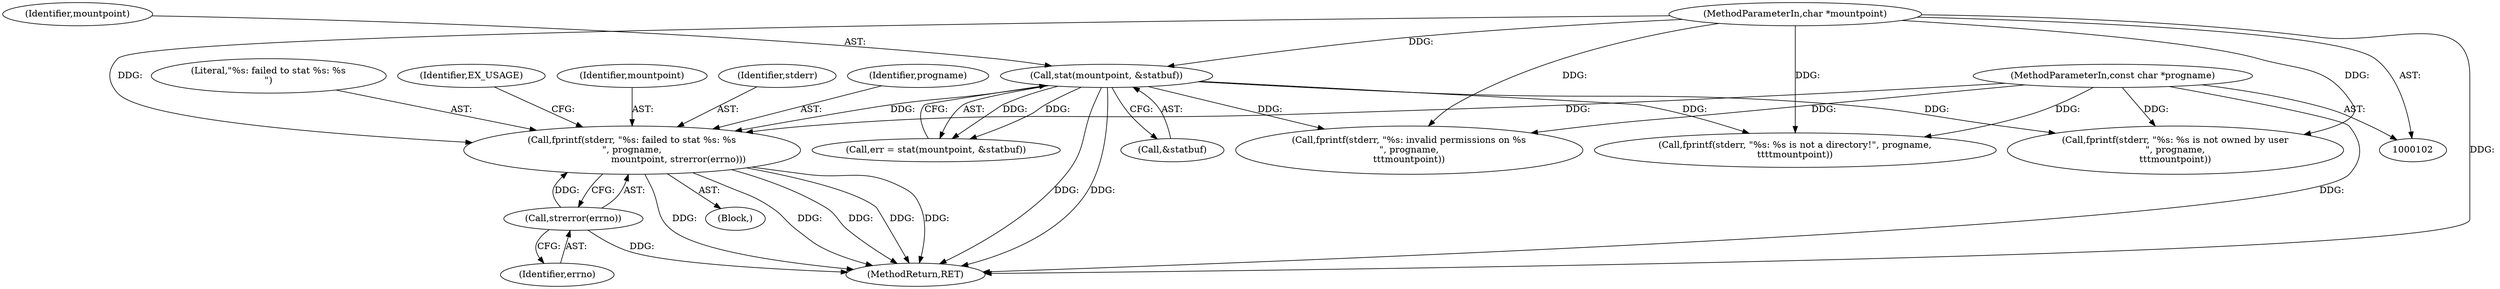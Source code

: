 digraph "0_samba_3ae5dac462c4ed0fb2cd94553583c56fce2f9d80@API" {
"1000117" [label="(Call,fprintf(stderr, \"%s: failed to stat %s: %s\n\", progname,\n                                mountpoint, strerror(errno)))"];
"1000103" [label="(MethodParameterIn,const char *progname)"];
"1000110" [label="(Call,stat(mountpoint, &statbuf))"];
"1000104" [label="(MethodParameterIn,char *mountpoint)"];
"1000122" [label="(Call,strerror(errno))"];
"1000104" [label="(MethodParameterIn,char *mountpoint)"];
"1000103" [label="(MethodParameterIn,const char *progname)"];
"1000117" [label="(Call,fprintf(stderr, \"%s: failed to stat %s: %s\n\", progname,\n                                mountpoint, strerror(errno)))"];
"1000118" [label="(Identifier,stderr)"];
"1000110" [label="(Call,stat(mountpoint, &statbuf))"];
"1000154" [label="(Call,fprintf(stderr, \"%s: %s is not owned by user\n\", progname,\n\t\t\tmountpoint))"];
"1000170" [label="(Call,fprintf(stderr, \"%s: invalid permissions on %s\n\", progname,\n\t\t\tmountpoint))"];
"1000112" [label="(Call,&statbuf)"];
"1000120" [label="(Identifier,progname)"];
"1000119" [label="(Literal,\"%s: failed to stat %s: %s\n\")"];
"1000125" [label="(Identifier,EX_USAGE)"];
"1000121" [label="(Identifier,mountpoint)"];
"1000179" [label="(MethodReturn,RET)"];
"1000111" [label="(Identifier,mountpoint)"];
"1000123" [label="(Identifier,errno)"];
"1000108" [label="(Call,err = stat(mountpoint, &statbuf))"];
"1000116" [label="(Block,)"];
"1000133" [label="(Call,fprintf(stderr, \"%s: %s is not a directory!\", progname,\n\t\t\t\tmountpoint))"];
"1000122" [label="(Call,strerror(errno))"];
"1000117" -> "1000116"  [label="AST: "];
"1000117" -> "1000122"  [label="CFG: "];
"1000118" -> "1000117"  [label="AST: "];
"1000119" -> "1000117"  [label="AST: "];
"1000120" -> "1000117"  [label="AST: "];
"1000121" -> "1000117"  [label="AST: "];
"1000122" -> "1000117"  [label="AST: "];
"1000125" -> "1000117"  [label="CFG: "];
"1000117" -> "1000179"  [label="DDG: "];
"1000117" -> "1000179"  [label="DDG: "];
"1000117" -> "1000179"  [label="DDG: "];
"1000117" -> "1000179"  [label="DDG: "];
"1000117" -> "1000179"  [label="DDG: "];
"1000103" -> "1000117"  [label="DDG: "];
"1000110" -> "1000117"  [label="DDG: "];
"1000104" -> "1000117"  [label="DDG: "];
"1000122" -> "1000117"  [label="DDG: "];
"1000103" -> "1000102"  [label="AST: "];
"1000103" -> "1000179"  [label="DDG: "];
"1000103" -> "1000133"  [label="DDG: "];
"1000103" -> "1000154"  [label="DDG: "];
"1000103" -> "1000170"  [label="DDG: "];
"1000110" -> "1000108"  [label="AST: "];
"1000110" -> "1000112"  [label="CFG: "];
"1000111" -> "1000110"  [label="AST: "];
"1000112" -> "1000110"  [label="AST: "];
"1000108" -> "1000110"  [label="CFG: "];
"1000110" -> "1000179"  [label="DDG: "];
"1000110" -> "1000179"  [label="DDG: "];
"1000110" -> "1000108"  [label="DDG: "];
"1000110" -> "1000108"  [label="DDG: "];
"1000104" -> "1000110"  [label="DDG: "];
"1000110" -> "1000133"  [label="DDG: "];
"1000110" -> "1000154"  [label="DDG: "];
"1000110" -> "1000170"  [label="DDG: "];
"1000104" -> "1000102"  [label="AST: "];
"1000104" -> "1000179"  [label="DDG: "];
"1000104" -> "1000133"  [label="DDG: "];
"1000104" -> "1000154"  [label="DDG: "];
"1000104" -> "1000170"  [label="DDG: "];
"1000122" -> "1000123"  [label="CFG: "];
"1000123" -> "1000122"  [label="AST: "];
"1000122" -> "1000179"  [label="DDG: "];
}

